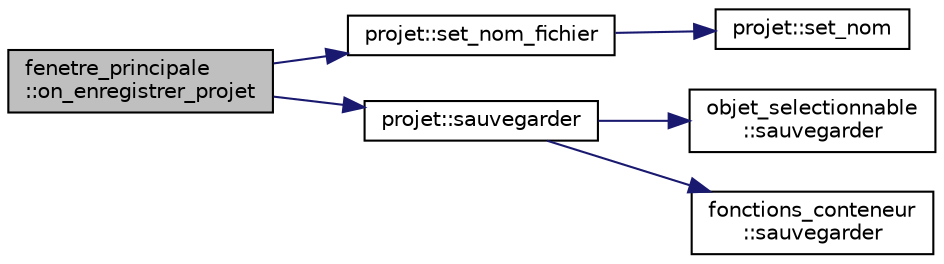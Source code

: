 digraph "fenetre_principale::on_enregistrer_projet"
{
  edge [fontname="Helvetica",fontsize="10",labelfontname="Helvetica",labelfontsize="10"];
  node [fontname="Helvetica",fontsize="10",shape=record];
  rankdir="LR";
  Node1107 [label="fenetre_principale\l::on_enregistrer_projet",height=0.2,width=0.4,color="black", fillcolor="grey75", style="filled", fontcolor="black"];
  Node1107 -> Node1108 [color="midnightblue",fontsize="10",style="solid",fontname="Helvetica"];
  Node1108 [label="projet::set_nom_fichier",height=0.2,width=0.4,color="black", fillcolor="white", style="filled",URL="$classprojet.html#ad8800652d03f73eaad197af702d3d133"];
  Node1108 -> Node1109 [color="midnightblue",fontsize="10",style="solid",fontname="Helvetica"];
  Node1109 [label="projet::set_nom",height=0.2,width=0.4,color="black", fillcolor="white", style="filled",URL="$classprojet.html#a3020254e65eb57b4c36bf7990021ad2b"];
  Node1107 -> Node1110 [color="midnightblue",fontsize="10",style="solid",fontname="Helvetica"];
  Node1110 [label="projet::sauvegarder",height=0.2,width=0.4,color="black", fillcolor="white", style="filled",URL="$classprojet.html#a83aaa7aa7215729f319047a1f74d0a31"];
  Node1110 -> Node1111 [color="midnightblue",fontsize="10",style="solid",fontname="Helvetica"];
  Node1111 [label="objet_selectionnable\l::sauvegarder",height=0.2,width=0.4,color="black", fillcolor="white", style="filled",URL="$classobjet__selectionnable.html#af4f1e02d8ede68cfb073770ed85e4899"];
  Node1110 -> Node1112 [color="midnightblue",fontsize="10",style="solid",fontname="Helvetica"];
  Node1112 [label="fonctions_conteneur\l::sauvegarder",height=0.2,width=0.4,color="black", fillcolor="white", style="filled",URL="$classfonctions__conteneur.html#a45ec80993babd844410c429794357871"];
}
